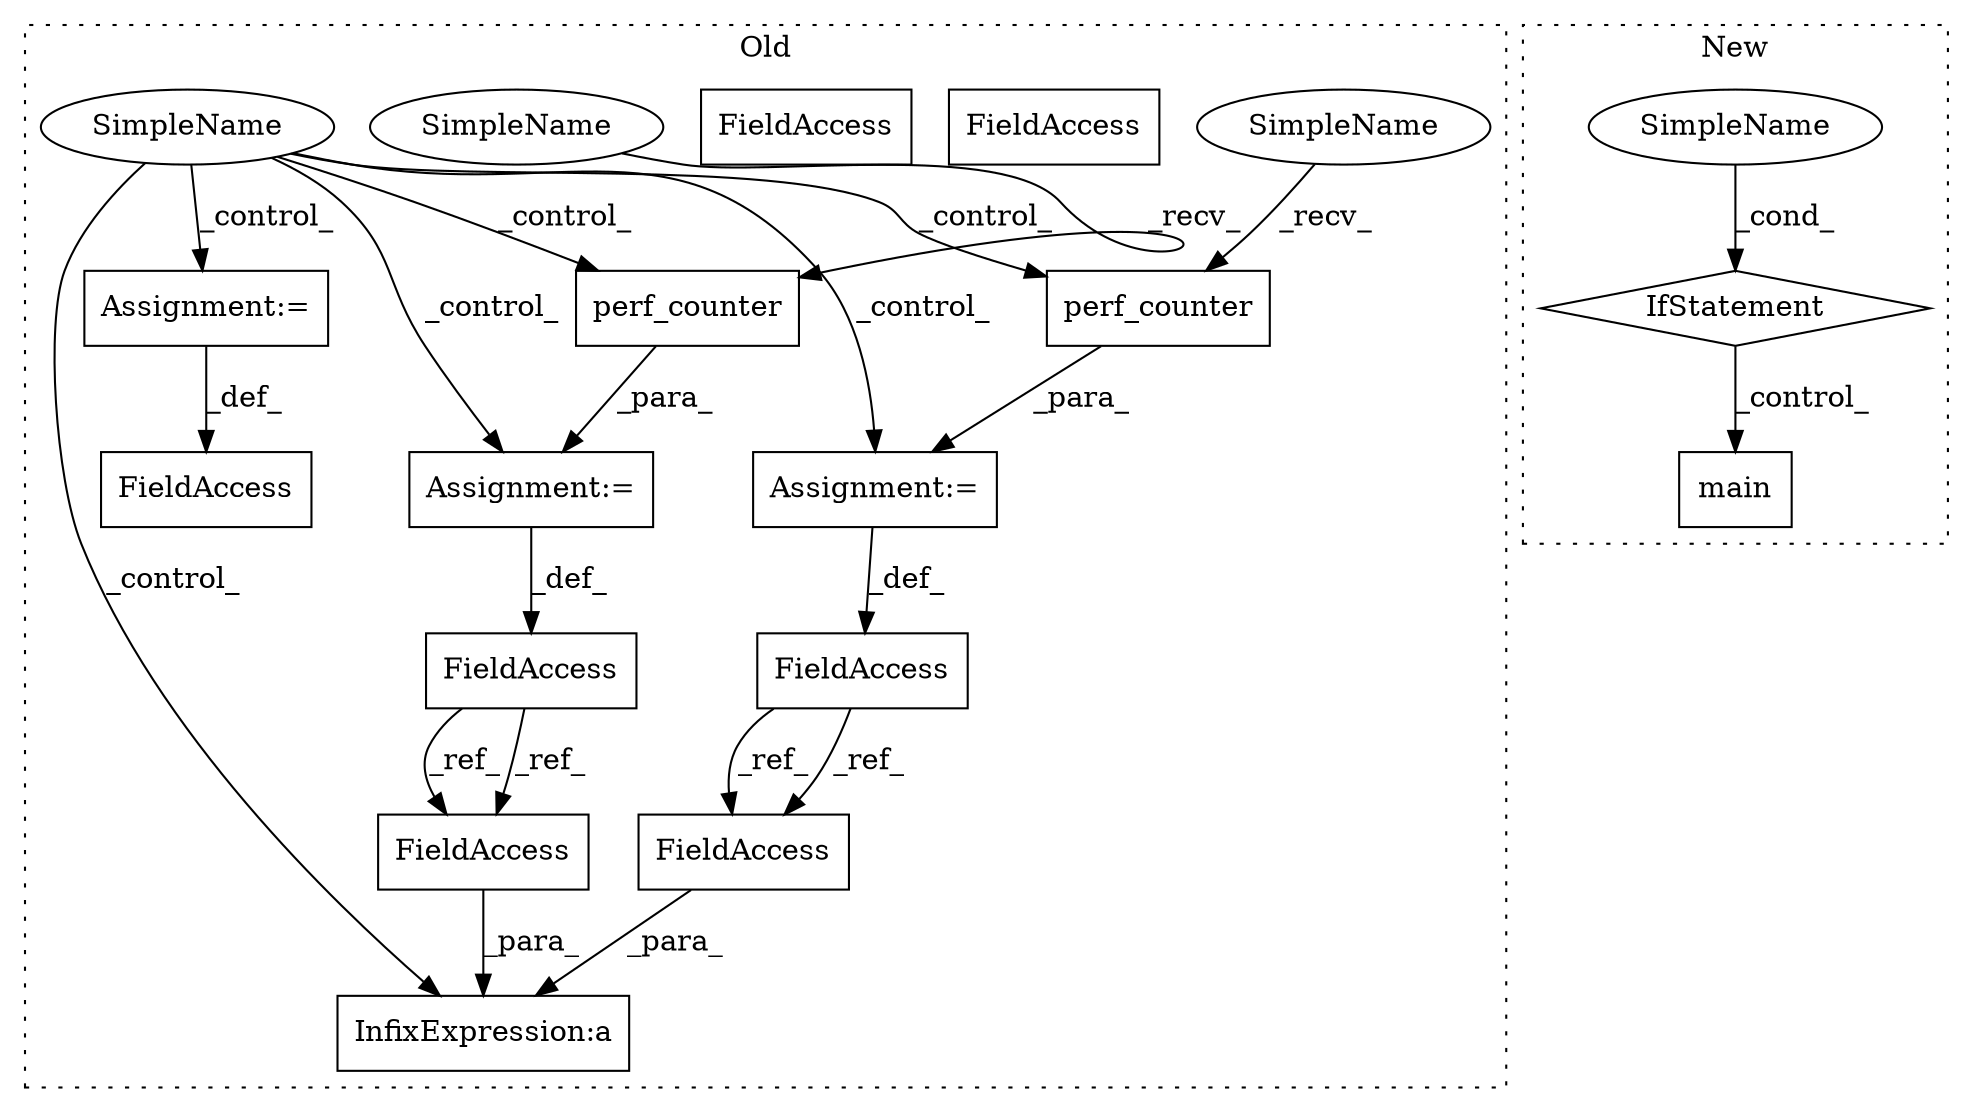 digraph G {
subgraph cluster0 {
1 [label="perf_counter" a="32" s="11512" l="14" shape="box"];
3 [label="SimpleName" a="42" s="" l="" shape="ellipse"];
4 [label="perf_counter" a="32" s="11821" l="14" shape="box"];
5 [label="InfixExpression:a" a="27" s="11861" l="3" shape="box"];
8 [label="FieldAccess" a="22" s="11807" l="8" shape="box"];
9 [label="FieldAccess" a="22" s="11496" l="10" shape="box"];
10 [label="FieldAccess" a="22" s="11853" l="8" shape="box"];
11 [label="FieldAccess" a="22" s="11864" l="10" shape="box"];
12 [label="Assignment:=" a="7" s="11460" l="1" shape="box"];
13 [label="FieldAccess" a="22" s="11455" l="5" shape="box"];
14 [label="Assignment:=" a="7" s="11815" l="1" shape="box"];
15 [label="Assignment:=" a="7" s="11506" l="1" shape="box"];
16 [label="FieldAccess" a="22" s="11853" l="8" shape="box"];
17 [label="SimpleName" a="42" s="11507" l="4" shape="ellipse"];
18 [label="SimpleName" a="42" s="11816" l="4" shape="ellipse"];
19 [label="FieldAccess" a="22" s="11864" l="10" shape="box"];
label = "Old";
style="dotted";
}
subgraph cluster1 {
2 [label="main" a="32" s="11445" l="6" shape="box"];
6 [label="SimpleName" a="42" s="" l="" shape="ellipse"];
7 [label="IfStatement" a="25" s="11409,11435" l="4,2" shape="diamond"];
label = "New";
style="dotted";
}
1 -> 15 [label="_para_"];
3 -> 12 [label="_control_"];
3 -> 5 [label="_control_"];
3 -> 4 [label="_control_"];
3 -> 15 [label="_control_"];
3 -> 14 [label="_control_"];
3 -> 1 [label="_control_"];
4 -> 14 [label="_para_"];
6 -> 7 [label="_cond_"];
7 -> 2 [label="_control_"];
8 -> 16 [label="_ref_"];
8 -> 16 [label="_ref_"];
9 -> 19 [label="_ref_"];
9 -> 19 [label="_ref_"];
12 -> 13 [label="_def_"];
14 -> 8 [label="_def_"];
15 -> 9 [label="_def_"];
16 -> 5 [label="_para_"];
17 -> 1 [label="_recv_"];
18 -> 4 [label="_recv_"];
19 -> 5 [label="_para_"];
}